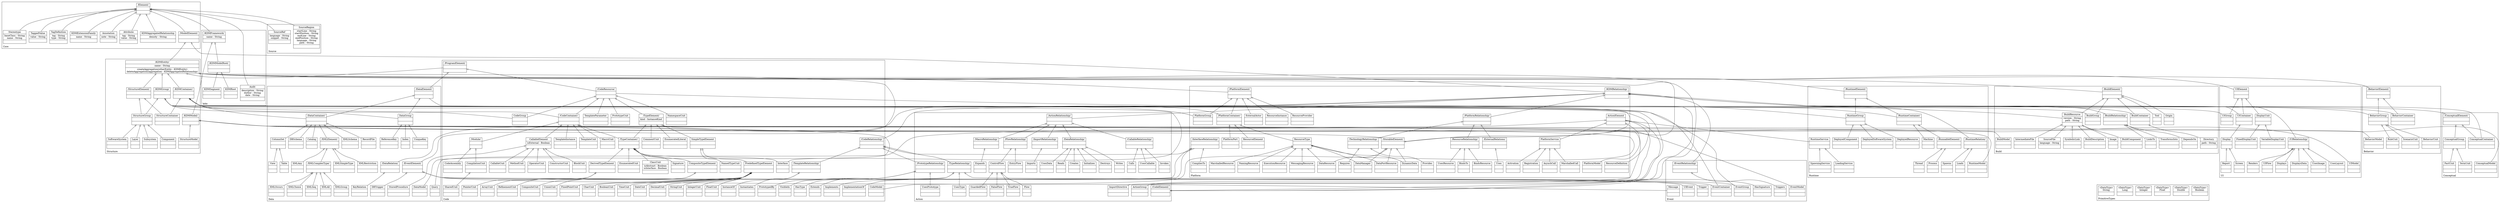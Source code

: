 digraph "KM3 Model in DOT" {
graph[rankdir=BT,labeljust=l,labelloc=t,nodeSep=0.75,compound=true];
 subgraph "cluster_Structure"{
labelloc=t
color=black
label=Structure
 node[shape=record];
Subsystem[label="{Subsystem| | }"]
 Subsystem->StructureGroup[arrowhead=onormal,group=StructureGroup,minlen=2,constraint=true,]
;
 node[shape=record];
Layer[label="{Layer| | }"]
 Layer->StructureGroup[arrowhead=onormal,group=StructureGroup,minlen=2,constraint=true,]
;
 node[shape=record];
StructureModel[label="{StructureModel| | }"]
 StructureModel->KDMModel[arrowhead=onormal,group=KDMModel,minlen=2,constraint=true,]
;
 node[shape=record];
StructureGroup[label="{StructureGroup| | }"]
 StructureGroup->StructureElement[arrowhead=onormal,group=StructureElement,minlen=2,constraint=true,]
 StructureGroup->KDMGroup[arrowhead=onormal,group=KDMGroup,minlen=2,constraint=true,]
;
 node[shape=record];
StructureElement[label="{/StructureElement/| | }"]
 StructureElement->KDMEntity[arrowhead=onormal,group=KDMEntity,minlen=2,constraint=true,]
;
 node[shape=record];
Component[label="{Component| | }"]
 Component->StructureGroup[arrowhead=onormal,group=StructureGroup,minlen=2,constraint=true,]
;
 node[shape=record];
SoftwareSystem[label="{SoftwareSystem| | }"]
 SoftwareSystem->StructureGroup[arrowhead=onormal,group=StructureGroup,minlen=2,constraint=true,]
;
 node[shape=record];
StructureContainer[label="{StructureContainer| | }"]
 StructureContainer->StructureElement[arrowhead=onormal,group=StructureElement,minlen=2,constraint=true,]
 StructureContainer->KDMContainer[arrowhead=onormal,group=KDMContainer,minlen=2,constraint=true,]
;

} subgraph "cluster_Platform"{
labelloc=t
color=black
label=Platform
 node[shape=record];
PlatformElement[label="{/PlatformElement/| | }"]
 PlatformElement->KDMEntity[arrowhead=onormal,group=KDMEntity,minlen=2,constraint=true,]
;
 node[shape=record];
PlatformGroup[label="{PlatformGroup| | }"]
 PlatformGroup->PlatformElement[arrowhead=onormal,group=PlatformElement,minlen=2,constraint=true,]
 PlatformGroup->KDMGroup[arrowhead=onormal,group=KDMGroup,minlen=2,constraint=true,]
;
 node[shape=record];
PlatformModel[label="{PlatformModel| | }"]
 PlatformModel->KDMModel[arrowhead=onormal,group=KDMModel,minlen=2,constraint=true,]
;
 node[shape=record];
Requires[label="{Requires| | }"]
 Requires->TechnologyRelationship[arrowhead=onormal,group=TechnologyRelationship,minlen=2,constraint=true,]
;
 node[shape=record];
ResourceProvider[label="{ResourceProvider| | }"]
 ResourceProvider->PlatformElement[arrowhead=onormal,group=PlatformElement,minlen=2,constraint=true,]
;
 node[shape=record];
TechnologyRelationship[label="{/TechnologyRelationship/| | }"]
 TechnologyRelationship->PlatformRelationship[arrowhead=onormal,group=PlatformRelationship,minlen=2,constraint=true,]
;
 node[shape=record];
CompliesTo[label="{CompliesTo| | }"]
 CompliesTo->InterfaceRelationship[arrowhead=onormal,group=InterfaceRelationship,minlen=2,constraint=true,]
;
 node[shape=record];
PlatformPart[label="{PlatformPart| | }"]
 PlatformPart->PlatformContainer[arrowhead=onormal,group=PlatformContainer,minlen=2,constraint=true,]
;
 node[shape=record];
ResourceElement[label="{ResourceElement| | }"]
 ResourceElement->PlatformContainer[arrowhead=onormal,group=PlatformContainer,minlen=2,constraint=true,]
;
 node[shape=record];
ResourceType[label="{ResourceType| | }"]
 ResourceType->PlatformContainer[arrowhead=onormal,group=PlatformContainer,minlen=2,constraint=true,]
;
 node[shape=record];
ResourceInstance[label="{ResourceInstance| | }"]
 ResourceInstance->PlatformElement[arrowhead=onormal,group=PlatformElement,minlen=2,constraint=true,]
;
 node[shape=record];
BindsTo[label="{BindsTo| | }"]
 BindsTo->ResourceRelationship[arrowhead=onormal,group=ResourceRelationship,minlen=2,constraint=true,]
;
 node[shape=record];
PlatformContainer[label="{/PlatformContainer/| | }"]
 PlatformContainer->PlatformElement[arrowhead=onormal,group=PlatformElement,minlen=2,constraint=true,]
 PlatformContainer->KDMContainer[arrowhead=onormal,group=KDMContainer,minlen=2,constraint=true,]
;
 node[shape=record];
Provides[label="{Provides| | }"]
 Provides->TechnologyRelationship[arrowhead=onormal,group=TechnologyRelationship,minlen=2,constraint=true,]
;
 node[shape=record];
NamingResource[label="{NamingResource| | }"]
 NamingResource->ResourceType[arrowhead=onormal,group=ResourceType,minlen=2,constraint=true,]
;
 node[shape=record];
MarshalledResource[label="{MarshalledResource| | }"]
 MarshalledResource->ResourceType[arrowhead=onormal,group=ResourceType,minlen=2,constraint=true,]
;
 node[shape=record];
MessagingResource[label="{MessagingResource| | }"]
 MessagingResource->ResourceType[arrowhead=onormal,group=ResourceType,minlen=2,constraint=true,]
;
 node[shape=record];
DataResource[label="{DataResource| | }"]
 DataResource->ResourceType[arrowhead=onormal,group=ResourceType,minlen=2,constraint=true,]
 DataResource->StorableElement[arrowhead=onormal,group=StorableElement,minlen=2,constraint=true,]
;
 node[shape=record];
ExecutionResource[label="{ExecutionResource| | }"]
 ExecutionResource->ResourceType[arrowhead=onormal,group=ResourceType,minlen=2,constraint=true,]
;
 node[shape=record];
ExternalActor[label="{ExternalActor| | }"]
 ExternalActor->PlatformElement[arrowhead=onormal,group=PlatformElement,minlen=2,constraint=true,]
;
 node[shape=record];
ExternalRelations[label="{/ExternalRelations/| | }"]
 ExternalRelations->PlatformRelationship[arrowhead=onormal,group=PlatformRelationship,minlen=2,constraint=true,]
;
 node[shape=record];
Uses[label="{Uses| | }"]
 Uses->ExternalRelations[arrowhead=onormal,group=ExternalRelations,minlen=2,constraint=true,]
;
 node[shape=record];
DataPortResource[label="{DataPortResource| | }"]
 DataPortResource->ResourceType[arrowhead=onormal,group=ResourceType,minlen=2,constraint=true,]
 DataPortResource->StorableElement[arrowhead=onormal,group=StorableElement,minlen=2,constraint=true,]
;
 node[shape=record];
DynamicData[label="{DynamicData| | }"]
 DynamicData->ResourceType[arrowhead=onormal,group=ResourceType,minlen=2,constraint=true,]
 DynamicData->StorableElement[arrowhead=onormal,group=StorableElement,minlen=2,constraint=true,]
;
 node[shape=record];
DataManager[label="{DataManager| | }"]
 DataManager->ResourceType[arrowhead=onormal,group=ResourceType,minlen=2,constraint=true,]
 DataManager->StorableElement[arrowhead=onormal,group=StorableElement,minlen=2,constraint=true,]
;
 node[shape=record];
PlatformRelationship[label="{/PlatformRelationship/| | }"]
 PlatformRelationship->KDMRelationship[arrowhead=onormal,group=KDMRelationship,minlen=2,constraint=true,]
;
 node[shape=record];
PlatformService[label="{PlatformService| | }"]
 PlatformService->ActionElement[arrowhead=onormal,group=ActionElement,minlen=2,constraint=true,]
;
 node[shape=record];
MarshalledCall[label="{MarshalledCall| | }"]
 MarshalledCall->PlatformService[arrowhead=onormal,group=PlatformService,minlen=2,constraint=true,]
;
 node[shape=record];
Registration[label="{Registration| | }"]
 Registration->PlatformService[arrowhead=onormal,group=PlatformService,minlen=2,constraint=true,]
;
 node[shape=record];
Activation[label="{Activation| | }"]
 Activation->PlatformService[arrowhead=onormal,group=PlatformService,minlen=2,constraint=true,]
;
 node[shape=record];
AsynchCall[label="{AsynchCall| | }"]
 AsynchCall->PlatformService[arrowhead=onormal,group=PlatformService,minlen=2,constraint=true,]
;
 node[shape=record];
UsesResource[label="{UsesResource| | }"]
 UsesResource->ResourceRelationship[arrowhead=onormal,group=ResourceRelationship,minlen=2,constraint=true,]
;
 node[shape=record];
ResourceRelationship[label="{/ResourceRelationship/| | }"]
 ResourceRelationship->PlatformRelationship[arrowhead=onormal,group=PlatformRelationship,minlen=2,constraint=true,]
;
 node[shape=record];
BindsResource[label="{BindsResource| | }"]
 BindsResource->ResourceRelationship[arrowhead=onormal,group=ResourceRelationship,minlen=2,constraint=true,]
;
 node[shape=record];
ResourceDefinition[label="{ResourceDefinition| | }"]
 ResourceDefinition->KDMGroup[arrowhead=onormal,group=KDMGroup,minlen=2,constraint=true,]
;

} subgraph "cluster_Build"{
labelloc=t
color=black
label=Build
 node[shape=record];
Image[label="{Image| | }"]
 Image->BuildResource[arrowhead=onormal,group=BuildResource,minlen=2,constraint=true,]
;
 node[shape=record];
BuildDescription[label="{BuildDescription| | }"]
 BuildDescription->BuildResource[arrowhead=onormal,group=BuildResource,minlen=2,constraint=true,]
;
 node[shape=record];
DependsOn[label="{DependsOn| | }"]
 DependsOn->BuildRelationship[arrowhead=onormal,group=BuildRelationship,minlen=2,constraint=true,]
;
 node[shape=record];
SymbolicLink[label="{SymbolicLink| | }"]
 SymbolicLink->BuildResource[arrowhead=onormal,group=BuildResource,minlen=2,constraint=true,]
;
 node[shape=record];
LinksTo[label="{LinksTo| | }"]
 LinksTo->BuildRelationship[arrowhead=onormal,group=BuildRelationship,minlen=2,constraint=true,]
;
 node[shape=record];
BuildGroup[label="{BuildGroup| | }"]
 BuildGroup->BuildElement[arrowhead=onormal,group=BuildElement,minlen=2,constraint=true,]
 BuildGroup->KDMGroup[arrowhead=onormal,group=KDMGroup,minlen=2,constraint=true,]
;
 node[shape=record];
BuildElement[label="{/BuildElement/| | }"]
 BuildElement->KDMEntity[arrowhead=onormal,group=KDMEntity,minlen=2,constraint=true,]
;
 node[shape=record];
TransformsInto[label="{TransformsInto| | }"]
 TransformsInto->BuildRelationship[arrowhead=onormal,group=BuildRelationship,minlen=2,constraint=true,]
;
 node[shape=record];
SourceFile[label="{SourceFile|language : String| }"]
 SourceFile->BuildResource[arrowhead=onormal,group=BuildResource,minlen=2,constraint=true,]
;
 node[shape=record];
BuildResource[label="{BuildResource|version : String\npath : String| }"]
 BuildResource->BuildElement[arrowhead=onormal,group=BuildElement,minlen=2,constraint=true,]
 BuildResource->KDMGroup[arrowhead=onormal,group=KDMGroup,minlen=2,constraint=true,]
;
 node[shape=record];
BuildRelationship[label="{/BuildRelationship/| | }"]
 BuildRelationship->KDMRelationship[arrowhead=onormal,group=KDMRelationship,minlen=2,constraint=true,]
;
 node[shape=record];
BuildContainer[label="{BuildContainer| | }"]
 BuildContainer->BuildElement[arrowhead=onormal,group=BuildElement,minlen=2,constraint=true,]
 BuildContainer->KDMContainer[arrowhead=onormal,group=KDMContainer,minlen=2,constraint=true,]
;
 node[shape=record];
BuildModel[label="{BuildModel| | }"]
 BuildModel->KDMModel[arrowhead=onormal,group=KDMModel,minlen=2,constraint=true,]
;
 node[shape=record];
Directory[label="{Directory|path : String| }"]
 Directory->BuildContainer[arrowhead=onormal,group=BuildContainer,minlen=2,constraint=true,]
;
 node[shape=record];
BuildComponent[label="{BuildComponent| | }"]
 BuildComponent->BuildResource[arrowhead=onormal,group=BuildResource,minlen=2,constraint=true,]
;
 node[shape=record];
IntermediateFile[label="{IntermediateFile| | }"]
 IntermediateFile->BuildResource[arrowhead=onormal,group=BuildResource,minlen=2,constraint=true,]
;
 node[shape=record];
Origin[label="{Origin| | }"]
 Origin->BuildElement[arrowhead=onormal,group=BuildElement,minlen=2,constraint=true,]
;
 node[shape=record];
Tool[label="{Tool| | }"]
 Tool->BuildElement[arrowhead=onormal,group=BuildElement,minlen=2,constraint=true,]
;

} subgraph "cluster_Core"{
labelloc=t
color=black
label=Core
 node[shape=record];
KDMEntity[label="{/KDMEntity/|name : String|createAggregation(otherEntity : KDMEntity)\ndeleteAggregation(aggregation : KDMAggregatedRelationship)\n}"]
 KDMEntity->ModelElement[arrowhead=onormal,group=ModelElement,minlen=2,constraint=true,]
;
 node[shape=record];
KDMContainer[label="{/KDMContainer/| | }"]
 KDMContainer->KDMEntity[arrowhead=onormal,group=KDMEntity,minlen=2,constraint=true,]
;
 node[shape=record];
Element[label="{/Element/| | }"]
;
 node[shape=record];
ModelElement[label="{/ModelElement/| | }"]
 ModelElement->Element[arrowhead=onormal,group=Element,minlen=2,constraint=true,]
;
 node[shape=record];
KDMRelationship[label="{/KDMRelationship/| | }"]
 KDMRelationship->ModelElement[arrowhead=onormal,group=ModelElement,minlen=2,constraint=true,]
;
 node[shape=record];
KDMAggregatedRelationship[label="{KDMAggregatedRelationship|density : String| }"]
 KDMAggregatedRelationship->Element[arrowhead=onormal,group=Element,minlen=2,constraint=true,]
;
 node[shape=record];
Attribute[label="{Attribute|tag : String\nvalue : String| }"]
 Attribute->Element[arrowhead=onormal,group=Element,minlen=2,constraint=true,]
;
 node[shape=record];
Annotation[label="{Annotation|note : String| }"]
 Annotation->Element[arrowhead=onormal,group=Element,minlen=2,constraint=true,]
;
 node[shape=record];
KDMGroup[label="{/KDMGroup/| | }"]
 KDMGroup->KDMEntity[arrowhead=onormal,group=KDMEntity,minlen=2,constraint=true,]
;
 node[shape=record];
KDMExtensionFamily[label="{KDMExtensionFamily|name : String| }"]
 KDMExtensionFamily->Element[arrowhead=onormal,group=Element,minlen=2,constraint=true,]
;
 node[shape=record];
TagDefinition[label="{TagDefinition|tag : String\ntype : String| }"]
 TagDefinition->Element[arrowhead=onormal,group=Element,minlen=2,constraint=true,]
;
 node[shape=record];
TaggedValue[label="{TaggedValue|value : String| }"]
 TaggedValue->Element[arrowhead=onormal,group=Element,minlen=2,constraint=true,]
;
 node[shape=record];
Stereotype[label="{Stereotype|baseClass : String\nname : String| }"]
 Stereotype->Element[arrowhead=onormal,group=Element,minlen=2,constraint=true,]
;

} subgraph "cluster_UI"{
labelloc=t
color=black
label=UI
 node[shape=record];
Screen[label="{Screen| | }"]
 Screen->Display[arrowhead=onormal,group=Display,minlen=2,constraint=true,]
;
 node[shape=record];
Report[label="{Report| | }"]
 Report->Display[arrowhead=onormal,group=Display,minlen=2,constraint=true,]
;
 node[shape=record];
UIModel[label="{UIModel| | }"]
 UIModel->KDMModel[arrowhead=onormal,group=KDMModel,minlen=2,constraint=true,]
;
 node[shape=record];
UIElement[label="{UIElement| | }"]
 UIElement->KDMEntity[arrowhead=onormal,group=KDMEntity,minlen=2,constraint=true,]
;
 node[shape=record];
UIContainer[label="{UIContainer| | }"]
 UIContainer->UIElement[arrowhead=onormal,group=UIElement,minlen=2,constraint=true,]
 UIContainer->KDMContainer[arrowhead=onormal,group=KDMContainer,minlen=2,constraint=true,]
;
 node[shape=record];
UsesLayout[label="{UsesLayout| | }"]
 UsesLayout->UIRelationship[arrowhead=onormal,group=UIRelationship,minlen=2,constraint=true,]
;
 node[shape=record];
DisplayUnit[label="{DisplayUnit| | }"]
 DisplayUnit->UIElement[arrowhead=onormal,group=UIElement,minlen=2,constraint=true,]
;
 node[shape=record];
VariableDisplayUnit[label="{VariableDisplayUnit| | }"]
 VariableDisplayUnit->DisplayUnit[arrowhead=onormal,group=DisplayUnit,minlen=2,constraint=true,]
;
 node[shape=record];
FixedDisplayUnit[label="{FixedDisplayUnit| | }"]
 FixedDisplayUnit->DisplayUnit[arrowhead=onormal,group=DisplayUnit,minlen=2,constraint=true,]
;
 node[shape=record];
UsesImage[label="{UsesImage| | }"]
 UsesImage->UIRelationship[arrowhead=onormal,group=UIRelationship,minlen=2,constraint=true,]
;
 node[shape=record];
DisplaysData[label="{DisplaysData| | }"]
 DisplaysData->UIRelationship[arrowhead=onormal,group=UIRelationship,minlen=2,constraint=true,]
;
 node[shape=record];
Displays[label="{Displays| | }"]
 Displays->UIRelationship[arrowhead=onormal,group=UIRelationship,minlen=2,constraint=true,]
;
 node[shape=record];
Display[label="{Display| | }"]
 Display->UIContainer[arrowhead=onormal,group=UIContainer,minlen=2,constraint=true,]
;
 node[shape=record];
UIFlow[label="{UIFlow| | }"]
 UIFlow->UIRelationship[arrowhead=onormal,group=UIRelationship,minlen=2,constraint=true,]
;
 node[shape=record];
Renders[label="{Renders| | }"]
 Renders->UIRelationship[arrowhead=onormal,group=UIRelationship,minlen=2,constraint=true,]
;
 node[shape=record];
UIRelationship[label="{/UIRelationship/| | }"]
 UIRelationship->KDMRelationship[arrowhead=onormal,group=KDMRelationship,minlen=2,constraint=true,]
;
 node[shape=record];
UIGroup[label="{UIGroup| | }"]
 UIGroup->UIElement[arrowhead=onormal,group=UIElement,minlen=2,constraint=true,]
 UIGroup->KDMGroup[arrowhead=onormal,group=KDMGroup,minlen=2,constraint=true,]
;

} subgraph "cluster_PrimitiveTypes"{
labelloc=t
color=black
label=PrimitiveTypes
 node[shape=record];
Boolean[label="{&#171;DataType&#187;\nBoolean|}"]
;
 node[shape=record];
Double[label="{&#171;DataType&#187;\nDouble|}"]
;
 node[shape=record];
Float[label="{&#171;DataType&#187;\nFloat|}"]
;
 node[shape=record];
Integer[label="{&#171;DataType&#187;\nInteger|}"]
;
 node[shape=record];
Long[label="{&#171;DataType&#187;\nLong|}"]
;
 node[shape=record];
String[label="{&#171;DataType&#187;\nString|}"]
;

} subgraph "cluster_Action"{
labelloc=t
color=black
label=Action
 node[shape=record];
ActionElement[label="{ActionElement| | }"]
 ActionElement->CodeElement[arrowhead=onormal,group=CodeElement,minlen=2,constraint=true,]
;
 node[shape=record];
ControlFlow[label="{ControlFlow| | }"]
 ControlFlow->FlowRelationship[arrowhead=onormal,group=FlowRelationship,minlen=2,constraint=true,]
;
 node[shape=record];
UsesCallable[label="{UsesCallable| | }"]
 UsesCallable->CallableRelationship[arrowhead=onormal,group=CallableRelationship,minlen=2,constraint=true,]
;
 node[shape=record];
Calls[label="{Calls| | }"]
 Calls->CallableRelationship[arrowhead=onormal,group=CallableRelationship,minlen=2,constraint=true,]
;
 node[shape=record];
Creates[label="{Creates| | }"]
 Creates->DataRelationship[arrowhead=onormal,group=DataRelationship,minlen=2,constraint=true,]
;
 node[shape=record];
Reads[label="{Reads| | }"]
 Reads->DataRelationship[arrowhead=onormal,group=DataRelationship,minlen=2,constraint=true,]
;
 node[shape=record];
UsesData[label="{UsesData| | }"]
 UsesData->DataRelationship[arrowhead=onormal,group=DataRelationship,minlen=2,constraint=true,]
;
 node[shape=record];
Writes[label="{Writes| | }"]
 Writes->DataRelationship[arrowhead=onormal,group=DataRelationship,minlen=2,constraint=true,]
;
 node[shape=record];
Destroys[label="{Destroys| | }"]
 Destroys->DataRelationship[arrowhead=onormal,group=DataRelationship,minlen=2,constraint=true,]
;
 node[shape=record];
DataRelationship[label="{/DataRelationship/| | }"]
 DataRelationship->ActionRelationship[arrowhead=onormal,group=ActionRelationship,minlen=2,constraint=true,]
;
 node[shape=record];
CallableRelationship[label="{/CallableRelationship/| | }"]
 CallableRelationship->ActionRelationship[arrowhead=onormal,group=ActionRelationship,minlen=2,constraint=true,]
;
 node[shape=record];
UsesPrototype[label="{UsesPrototype| | }"]
 UsesPrototype->PrototypeRelationship[arrowhead=onormal,group=PrototypeRelationship,minlen=2,constraint=true,]
;
 node[shape=record];
ImportDirective[label="{ImportDirective| | }"]
 ImportDirective->ActionElement[arrowhead=onormal,group=ActionElement,minlen=2,constraint=true,]
;
 node[shape=record];
Imports[label="{Imports| | }"]
 Imports->ImportRelationship[arrowhead=onormal,group=ImportRelationship,minlen=2,constraint=true,]
;
 node[shape=record];
UsesType[label="{UsesType| | }"]
 UsesType->TypeRelationship[arrowhead=onormal,group=TypeRelationship,minlen=2,constraint=true,]
;
 node[shape=record];
Expands[label="{Expands| | }"]
 Expands->MacroRelationship[arrowhead=onormal,group=MacroRelationship,minlen=2,constraint=true,]
;
 node[shape=record];
ImportRelationship[label="{/ImportRelationship/| | }"]
 ImportRelationship->ActionRelationship[arrowhead=onormal,group=ActionRelationship,minlen=2,constraint=true,]
;
 node[shape=record];
MacroRelationship[label="{/MacroRelationship/| | }"]
 MacroRelationship->ActionRelationship[arrowhead=onormal,group=ActionRelationship,minlen=2,constraint=true,]
;
 node[shape=record];
FlowRelationship[label="{/FlowRelationship/| | }"]
 FlowRelationship->ActionRelationship[arrowhead=onormal,group=ActionRelationship,minlen=2,constraint=true,]
;
 node[shape=record];
ActionRelationship[label="{/ActionRelationship/| | }"]
 ActionRelationship->KDMRelationship[arrowhead=onormal,group=KDMRelationship,minlen=2,constraint=true,]
;
 node[shape=record];
EntryFlow[label="{EntryFlow| | }"]
 EntryFlow->FlowRelationship[arrowhead=onormal,group=FlowRelationship,minlen=2,constraint=true,]
;
 node[shape=record];
Flow[label="{Flow| | }"]
 Flow->ControlFlow[arrowhead=onormal,group=ControlFlow,minlen=2,constraint=true,]
;
 node[shape=record];
TrueFlow[label="{TrueFlow| | }"]
 TrueFlow->ControlFlow[arrowhead=onormal,group=ControlFlow,minlen=2,constraint=true,]
;
 node[shape=record];
FalseFlow[label="{FalseFlow| | }"]
 FalseFlow->ControlFlow[arrowhead=onormal,group=ControlFlow,minlen=2,constraint=true,]
;
 node[shape=record];
GuardedFlow[label="{GuardedFlow| | }"]
 GuardedFlow->ControlFlow[arrowhead=onormal,group=ControlFlow,minlen=2,constraint=true,]
;
 node[shape=record];
Initializes[label="{Initializes| | }"]
 Initializes->DataRelationship[arrowhead=onormal,group=DataRelationship,minlen=2,constraint=true,]
;
 node[shape=record];
Invokes[label="{Invokes| | }"]
 Invokes->CallableRelationship[arrowhead=onormal,group=CallableRelationship,minlen=2,constraint=true,]
;
 node[shape=record];
ActionGroup[label="{ActionGroup| | }"]
 ActionGroup->ActionElement[arrowhead=onormal,group=ActionElement,minlen=2,constraint=true,]
 ActionGroup->KDMGroup[arrowhead=onormal,group=KDMGroup,minlen=2,constraint=true,]
;

} subgraph "cluster_kdm"{
labelloc=t
color=black
label=kdm
 node[shape=record];
KDMModelRoot[label="{/KDMModelRoot/| | }"]
 KDMModelRoot->KDMFramework[arrowhead=onormal,group=KDMFramework,minlen=2,constraint=true,]
;
 node[shape=record];
KDMRoot[label="{KDMRoot| | }"]
 KDMRoot->KDMModelRoot[arrowhead=onormal,group=KDMModelRoot,minlen=2,constraint=true,]
;
 node[shape=record];
KDMFramework[label="{/KDMFramework/|name : String| }"]
 KDMFramework->Element[arrowhead=onormal,group=Element,minlen=2,constraint=true,]
;
 node[shape=record];
KDMModel[label="{/KDMModel/| | }"]
 KDMModel->KDMFramework[arrowhead=onormal,group=KDMFramework,minlen=2,constraint=true,]
;
 node[shape=record];
Audit[label="{Audit|description : String\nduthor : String\ndate : String| }"]
 Audit->Element[arrowhead=onormal,group=Element,minlen=2,constraint=true,]
;
 node[shape=record];
KDMSegment[label="{KDMSegment| | }"]
 KDMSegment->KDMModelRoot[arrowhead=onormal,group=KDMModelRoot,minlen=2,constraint=true,]
;

} subgraph "cluster_Runtime"{
labelloc=t
color=black
label=Runtime
 node[shape=record];
RuntimeElement[label="{/RuntimeElement/| | }"]
 RuntimeElement->KDMEntity[arrowhead=onormal,group=KDMEntity,minlen=2,constraint=true,]
;
 node[shape=record];
RuntimeModel[label="{RuntimeModel| | }"]
 RuntimeModel->KDMModel[arrowhead=onormal,group=KDMModel,minlen=2,constraint=true,]
;
 node[shape=record];
RuntimeContainer[label="{/RuntimeContainer/| | }"]
 RuntimeContainer->RuntimeElement[arrowhead=onormal,group=RuntimeElement,minlen=2,constraint=true,]
 RuntimeContainer->KDMContainer[arrowhead=onormal,group=KDMContainer,minlen=2,constraint=true,]
;
 node[shape=record];
Process[label="{Process| | }"]
 Process->RunnableElement[arrowhead=onormal,group=RunnableElement,minlen=2,constraint=true,]
;
 node[shape=record];
Thread[label="{Thread| | }"]
 Thread->RunnableElement[arrowhead=onormal,group=RunnableElement,minlen=2,constraint=true,]
;
 node[shape=record];
RuntimeRelation[label="{/RuntimeRelation/| | }"]
 RuntimeRelation->KDMRelationship[arrowhead=onormal,group=KDMRelationship,minlen=2,constraint=true,]
;
 node[shape=record];
Machine[label="{Machine| | }"]
 Machine->RuntimeContainer[arrowhead=onormal,group=RuntimeContainer,minlen=2,constraint=true,]
;
 node[shape=record];
DeployedSoftwareSystem[label="{DeployedSoftwareSystem| | }"]
 DeployedSoftwareSystem->RuntimeGroup[arrowhead=onormal,group=RuntimeGroup,minlen=2,constraint=true,]
;
 node[shape=record];
DeployedComponent[label="{DeployedComponent| | }"]
 DeployedComponent->RuntimeGroup[arrowhead=onormal,group=RuntimeGroup,minlen=2,constraint=true,]
;
 node[shape=record];
LoadingService[label="{LoadingService| | }"]
 LoadingService->RuntimeService[arrowhead=onormal,group=RuntimeService,minlen=2,constraint=true,]
;
 node[shape=record];
SpawningService[label="{SpawningService| | }"]
 SpawningService->RuntimeService[arrowhead=onormal,group=RuntimeService,minlen=2,constraint=true,]
;
 node[shape=record];
Loads[label="{Loads| | }"]
 Loads->RuntimeRelation[arrowhead=onormal,group=RuntimeRelation,minlen=2,constraint=true,]
;
 node[shape=record];
RuntimeGroup[label="{RuntimeGroup| | }"]
 RuntimeGroup->RuntimeElement[arrowhead=onormal,group=RuntimeElement,minlen=2,constraint=true,]
 RuntimeGroup->KDMGroup[arrowhead=onormal,group=KDMGroup,minlen=2,constraint=true,]
;
 node[shape=record];
RuntimeService[label="{RuntimeService| | }"]
 RuntimeService->ActionElement[arrowhead=onormal,group=ActionElement,minlen=2,constraint=true,]
;
 node[shape=record];
Spawns[label="{Spawns| | }"]
 Spawns->RuntimeRelation[arrowhead=onormal,group=RuntimeRelation,minlen=2,constraint=true,]
;
 node[shape=record];
RunnableElement[label="{/RunnableElement/| | }"]
 RunnableElement->RuntimeContainer[arrowhead=onormal,group=RuntimeContainer,minlen=2,constraint=true,]
;
 node[shape=record];
DeployedResource[label="{DeployedResource| | }"]
 DeployedResource->RuntimeGroup[arrowhead=onormal,group=RuntimeGroup,minlen=2,constraint=true,]
;

} subgraph "cluster_Source"{
labelloc=t
color=black
label=Source
 node[shape=record];
SourceRef[label="{SourceRef|language : String\nsnippet : String| }"]
 SourceRef->Element[arrowhead=onormal,group=Element,minlen=2,constraint=true,]
;
 node[shape=record];
SourceRegion[label="{SourceRegion|startLine : String\nstartPosition : String\nendLine : String\nendPosition : String\nlanguage : String\npath : String| }"]
 SourceRegion->Element[arrowhead=onormal,group=Element,minlen=2,constraint=true,]
;

} subgraph "cluster_Code"{
labelloc=t
color=black
label=Code
 node[shape=record];
CodeElement[label="{/CodeElement/| | }"]
 CodeElement->KDMEntity[arrowhead=onormal,group=KDMEntity,minlen=2,constraint=true,]
;
 node[shape=record];
PrototypeRelationship[label="{/PrototypeRelationship/| | }"]
 PrototypeRelationship->CodeRelationship[arrowhead=onormal,group=CodeRelationship,minlen=2,constraint=true,]
;
 node[shape=record];
CallableElement[label="{CallableElement|isExternal : Boolean| }"]
 CallableElement->CodeContainer[arrowhead=onormal,group=CodeContainer,minlen=2,constraint=true,]
;
 node[shape=record];
PrototypeUnit[label="{PrototypeUnit| | }"]
 PrototypeUnit->CodeResource[arrowhead=onormal,group=CodeResource,minlen=2,constraint=true,]
;
 node[shape=record];
PrototypedBy[label="{PrototypedBy| | }"]
 PrototypedBy->PrototypeRelationship[arrowhead=onormal,group=PrototypeRelationship,minlen=2,constraint=true,]
;
 node[shape=record];
MethodUnit[label="{MethodUnit| | }"]
 MethodUnit->CallableElement[arrowhead=onormal,group=CallableElement,minlen=2,constraint=true,]
;
 node[shape=record];
CodeAssembly[label="{CodeAssembly| | }"]
 CodeAssembly->Module[arrowhead=onormal,group=Module,minlen=2,constraint=true,]
;
 node[shape=record];
MacroUnit[label="{MacroUnit| | }"]
 MacroUnit->CodeContainer[arrowhead=onormal,group=CodeContainer,minlen=2,constraint=true,]
;
 node[shape=record];
CodeGroup[label="{CodeGroup| | }"]
 CodeGroup->CodeResource[arrowhead=onormal,group=CodeResource,minlen=2,constraint=true,]
 CodeGroup->KDMGroup[arrowhead=onormal,group=KDMGroup,minlen=2,constraint=true,]
;
 node[shape=record];
CallableUnit[label="{CallableUnit| | }"]
 CallableUnit->CallableElement[arrowhead=onormal,group=CallableElement,minlen=2,constraint=true,]
;
 node[shape=record];
TemplateUnit[label="{TemplateUnit| | }"]
 TemplateUnit->CodeContainer[arrowhead=onormal,group=CodeContainer,minlen=2,constraint=true,]
;
 node[shape=record];
TemplateParameter[label="{TemplateParameter| | }"]
 TemplateParameter->CodeResource[arrowhead=onormal,group=CodeResource,minlen=2,constraint=true,]
;
 node[shape=record];
TemplateInstance[label="{TemplateInstance| | }"]
 TemplateInstance->CodeContainer[arrowhead=onormal,group=CodeContainer,minlen=2,constraint=true,]
;
 node[shape=record];
Instantiates[label="{Instantiates| | }"]
 Instantiates->TemplateRelationship[arrowhead=onormal,group=TemplateRelationship,minlen=2,constraint=true,]
;
 node[shape=record];
BlockUnit[label="{BlockUnit| | }"]
 BlockUnit->CallableElement[arrowhead=onormal,group=CallableElement,minlen=2,constraint=true,]
;
 node[shape=record];
ConstructorUnit[label="{ConstructorUnit| | }"]
 ConstructorUnit->CallableElement[arrowhead=onormal,group=CallableElement,minlen=2,constraint=true,]
;
 node[shape=record];
InstanceOf[label="{InstanceOf| | }"]
 InstanceOf->TemplateRelationship[arrowhead=onormal,group=TemplateRelationship,minlen=2,constraint=true,]
;
 node[shape=record];
CodeContainer[label="{/CodeContainer/| | }"]
 CodeContainer->CodeResource[arrowhead=onormal,group=CodeResource,minlen=2,constraint=true,]
 CodeContainer->KDMContainer[arrowhead=onormal,group=KDMContainer,minlen=2,constraint=true,]
;
 node[shape=record];
CompilationUnit[label="{CompilationUnit| | }"]
 CompilationUnit->Module[arrowhead=onormal,group=Module,minlen=2,constraint=true,]
;
 node[shape=record];
CodeModel[label="{CodeModel| | }"]
 CodeModel->KDMModel[arrowhead=onormal,group=KDMModel,minlen=2,constraint=true,]
;
 node[shape=record];
OperatorUnit[label="{OperatorUnit| | }"]
 OperatorUnit->CallableElement[arrowhead=onormal,group=CallableElement,minlen=2,constraint=true,]
;
 node[shape=record];
TemplateRelationship[label="{/TemplateRelationship/| | }"]
 TemplateRelationship->CodeRelationship[arrowhead=onormal,group=CodeRelationship,minlen=2,constraint=true,]
;
 node[shape=record];
ArrayUnit[label="{ArrayUnit| | }"]
 ArrayUnit->DerivedTypeElement[arrowhead=onormal,group=DerivedTypeElement,minlen=2,constraint=true,]
;
 node[shape=record];
BooleanUnit[label="{BooleanUnit| | }"]
 BooleanUnit->PredefinedTypeElement[arrowhead=onormal,group=PredefinedTypeElement,minlen=2,constraint=true,]
;
 node[shape=record];
CharUnit[label="{CharUnit| | }"]
 CharUnit->PredefinedTypeElement[arrowhead=onormal,group=PredefinedTypeElement,minlen=2,constraint=true,]
;
 node[shape=record];
ClassUnit[label="{ClassUnit|isAbstract : Boolean\nisInterface : Boolean| }"]
 ClassUnit->TypeContainer[arrowhead=onormal,group=TypeContainer,minlen=2,constraint=true,]
;
 node[shape=record];
CompositeUnit[label="{CompositeUnit| | }"]
 CompositeUnit->CompositeTypeElement[arrowhead=onormal,group=CompositeTypeElement,minlen=2,constraint=true,]
;
 node[shape=record];
EnumeratedLiteral[label="{EnumeratedLiteral| | }"]
 EnumeratedLiteral->TypeElement[arrowhead=onormal,group=TypeElement,minlen=2,constraint=true,]
;
 node[shape=record];
EnumeratedUnit[label="{EnumeratedUnit| | }"]
 EnumeratedUnit->TypeContainer[arrowhead=onormal,group=TypeContainer,minlen=2,constraint=true,]
;
 node[shape=record];
Extends[label="{Extends| | }"]
 Extends->TypeRelationship[arrowhead=onormal,group=TypeRelationship,minlen=2,constraint=true,]
;
 node[shape=record];
FixedPointUnit[label="{FixedPointUnit| | }"]
 FixedPointUnit->PredefinedTypeElement[arrowhead=onormal,group=PredefinedTypeElement,minlen=2,constraint=true,]
;
 node[shape=record];
FloatUnit[label="{FloatUnit| | }"]
 FloatUnit->PredefinedTypeElement[arrowhead=onormal,group=PredefinedTypeElement,minlen=2,constraint=true,]
;
 node[shape=record];
HasType[label="{HasType| | }"]
 HasType->TypeRelationship[arrowhead=onormal,group=TypeRelationship,minlen=2,constraint=true,]
;
 node[shape=record];
ImplementationOf[label="{ImplementationOf| | }"]
 ImplementationOf->InterfaceRelationship[arrowhead=onormal,group=InterfaceRelationship,minlen=2,constraint=true,]
;
 node[shape=record];
Implements[label="{Implements| | }"]
 Implements->InterfaceRelationship[arrowhead=onormal,group=InterfaceRelationship,minlen=2,constraint=true,]
;
 node[shape=record];
IntegerUnit[label="{IntegerUnit| | }"]
 IntegerUnit->PredefinedTypeElement[arrowhead=onormal,group=PredefinedTypeElement,minlen=2,constraint=true,]
;
 node[shape=record];
Interface[label="{Interface| | }"]
 Interface->KDMGroup[arrowhead=onormal,group=KDMGroup,minlen=2,constraint=true,]
 Interface->TypeContainer[arrowhead=onormal,group=TypeContainer,minlen=2,constraint=true,]
;
 node[shape=record];
InterfaceRelationship[label="{/InterfaceRelationship/| | }"]
 InterfaceRelationship->CodeRelationship[arrowhead=onormal,group=CodeRelationship,minlen=2,constraint=true,]
;
 node[shape=record];
PointerUnit[label="{PointerUnit| | }"]
 PointerUnit->DerivedTypeElement[arrowhead=onormal,group=DerivedTypeElement,minlen=2,constraint=true,]
;
 node[shape=record];
PredefinedTypeElement[label="{PredefinedTypeElement| | }"]
 PredefinedTypeElement->SimpleTypeElement[arrowhead=onormal,group=SimpleTypeElement,minlen=2,constraint=true,]
;
 node[shape=record];
NamedTypeUnit[label="{NamedTypeUnit| | }"]
 NamedTypeUnit->SimpleTypeElement[arrowhead=onormal,group=SimpleTypeElement,minlen=2,constraint=true,]
;
 node[shape=record];
RefinementUnit[label="{RefinementUnit| | }"]
 RefinementUnit->DerivedTypeElement[arrowhead=onormal,group=DerivedTypeElement,minlen=2,constraint=true,]
;
 node[shape=record];
Signature[label="{Signature| | }"]
 Signature->TypeContainer[arrowhead=onormal,group=TypeContainer,minlen=2,constraint=true,]
;
 node[shape=record];
StorableElement[label="{/StorableElement/| | }"]
 StorableElement->KDMEntity[arrowhead=onormal,group=KDMEntity,minlen=2,constraint=true,]
;
 node[shape=record];
StringUnit[label="{StringUnit| | }"]
 StringUnit->PredefinedTypeElement[arrowhead=onormal,group=PredefinedTypeElement,minlen=2,constraint=true,]
;
 node[shape=record];
TypeElement[label="{/TypeElement/|kind : InstanceKind| }"]
 TypeElement->CodeResource[arrowhead=onormal,group=CodeResource,minlen=2,constraint=true,]
 TypeElement->StorableElement[arrowhead=onormal,group=StorableElement,minlen=2,constraint=true,]
;
 node[shape=record];
TypeRelationship[label="{/TypeRelationship/| | }"]
 TypeRelationship->CodeRelationship[arrowhead=onormal,group=CodeRelationship,minlen=2,constraint=true,]
;
 node[shape=record];
UnionUnit[label="{UnionUnit| | }"]
 UnionUnit->CompositeTypeElement[arrowhead=onormal,group=CompositeTypeElement,minlen=2,constraint=true,]
;
 node[shape=record];
CodeRelationship[label="{/CodeRelationship/| | }"]
 CodeRelationship->KDMRelationship[arrowhead=onormal,group=KDMRelationship,minlen=2,constraint=true,]
;
 node[shape=record];
TypeContainer[label="{/TypeContainer/| | }"]
 TypeContainer->TypeElement[arrowhead=onormal,group=TypeElement,minlen=2,constraint=true,]
 TypeContainer->CodeContainer[arrowhead=onormal,group=CodeContainer,minlen=2,constraint=true,]
;
 node[shape=record];
CompositeTypeElement[label="{CompositeTypeElement| | }"]
 CompositeTypeElement->TypeContainer[arrowhead=onormal,group=TypeContainer,minlen=2,constraint=true,]
;
 node[shape=record];
DerivedTypeElement[label="{DerivedTypeElement| | }"]
 DerivedTypeElement->TypeContainer[arrowhead=onormal,group=TypeContainer,minlen=2,constraint=true,]
;
 node[shape=record];
NamespaceUnit[label="{NamespaceUnit| | }"]
 NamespaceUnit->CodeResource[arrowhead=onormal,group=CodeResource,minlen=2,constraint=true,]
;
 node[shape=record];
VisibleIn[label="{VisibleIn| | }"]
 VisibleIn->PrototypeRelationship[arrowhead=onormal,group=PrototypeRelationship,minlen=2,constraint=true,]
;
 node[shape=record];
CommentUnit[label="{CommentUnit| | }"]
 CommentUnit->TypeElement[arrowhead=onormal,group=TypeElement,minlen=2,constraint=true,]
;
 node[shape=record];
SharedUnit[label="{SharedUnit| | }"]
 SharedUnit->CompilationUnit[arrowhead=onormal,group=CompilationUnit,minlen=2,constraint=true,]
;
 node[shape=record];
DecimalUnit[label="{DecimalUnit| | }"]
 DecimalUnit->PredefinedTypeElement[arrowhead=onormal,group=PredefinedTypeElement,minlen=2,constraint=true,]
;
 node[shape=record];
DateUnit[label="{DateUnit| | }"]
 DateUnit->PredefinedTypeElement[arrowhead=onormal,group=PredefinedTypeElement,minlen=2,constraint=true,]
;
 node[shape=record];
TimeUnit[label="{TimeUnit| | }"]
 TimeUnit->PredefinedTypeElement[arrowhead=onormal,group=PredefinedTypeElement,minlen=2,constraint=true,]
;
 node[shape=record];
SimpleTypeElement[label="{SimpleTypeElement| | }"]
 SimpleTypeElement->TypeElement[arrowhead=onormal,group=TypeElement,minlen=2,constraint=true,]
;
 node[shape=record];
CodeResource[label="{/CodeResource/| | }"]
 CodeResource->CodeElement[arrowhead=onormal,group=CodeElement,minlen=2,constraint=true,]
 CodeResource->ProgramElement[arrowhead=onormal,group=ProgramElement,minlen=2,constraint=true,]
;
 node[shape=record];
Module[label="{/Module/| | }"]
 Module->CodeContainer[arrowhead=onormal,group=CodeContainer,minlen=2,constraint=true,]
;

} subgraph "cluster_Conceptual"{
labelloc=t
color=black
label=Conceptual
 node[shape=record];
ConceptualModel[label="{ConceptualModel| | }"]
 ConceptualModel->KDMModel[arrowhead=onormal,group=KDMModel,minlen=2,constraint=true,]
;
 node[shape=record];
ConceptualElement[label="{/ConceptualElement/| | }"]
 ConceptualElement->KDMGroup[arrowhead=onormal,group=KDMGroup,minlen=2,constraint=true,]
;
 node[shape=record];
TermUnit[label="{TermUnit| | }"]
 TermUnit->ConceptualGroup[arrowhead=onormal,group=ConceptualGroup,minlen=2,constraint=true,]
;
 node[shape=record];
FactUnit[label="{FactUnit| | }"]
 FactUnit->ConceptualGroup[arrowhead=onormal,group=ConceptualGroup,minlen=2,constraint=true,]
;
 node[shape=record];
ConceptualContainer[label="{ConceptualContainer| | }"]
 ConceptualContainer->ConceptualElement[arrowhead=onormal,group=ConceptualElement,minlen=2,constraint=true,]
 ConceptualContainer->KDMContainer[arrowhead=onormal,group=KDMContainer,minlen=2,constraint=true,]
;
 node[shape=record];
ConceptualGroup[label="{ConceptualGroup| | }"]
 ConceptualGroup->ConceptualElement[arrowhead=onormal,group=ConceptualElement,minlen=2,constraint=true,]
;

} subgraph "cluster_Behavior"{
labelloc=t
color=black
label=Behavior
 node[shape=record];
BehaviorGroup[label="{BehaviorGroup| | }"]
 BehaviorGroup->KDMGroup[arrowhead=onormal,group=KDMGroup,minlen=2,constraint=true,]
 BehaviorGroup->BehaviorElement[arrowhead=onormal,group=BehaviorElement,minlen=2,constraint=true,]
;
 node[shape=record];
BehaviorUnit[label="{BehaviorUnit| | }"]
 BehaviorUnit->BehaviorGroup[arrowhead=onormal,group=BehaviorGroup,minlen=2,constraint=true,]
;
 node[shape=record];
ScenarioUnit[label="{ScenarioUnit| | }"]
 ScenarioUnit->BehaviorGroup[arrowhead=onormal,group=BehaviorGroup,minlen=2,constraint=true,]
;
 node[shape=record];
RuleUnit[label="{RuleUnit| | }"]
 RuleUnit->BehaviorGroup[arrowhead=onormal,group=BehaviorGroup,minlen=2,constraint=true,]
;
 node[shape=record];
BehaviorModel[label="{BehaviorModel| | }"]
 BehaviorModel->KDMModel[arrowhead=onormal,group=KDMModel,minlen=2,constraint=true,]
;
 node[shape=record];
BehaviorElement[label="{/BehaviorElement/| | }"]
 BehaviorElement->KDMEntity[arrowhead=onormal,group=KDMEntity,minlen=2,constraint=true,]
;
 node[shape=record];
BehaviorContainer[label="{BehaviorContainer| | }"]
 BehaviorContainer->BehaviorElement[arrowhead=onormal,group=BehaviorElement,minlen=2,constraint=true,]
 BehaviorContainer->KDMContainer[arrowhead=onormal,group=KDMContainer,minlen=2,constraint=true,]
;

} subgraph "cluster_Data"{
labelloc=t
color=black
label=Data
 node[shape=record];
DataModel[label="{DataModel| | }"]
 DataModel->KDMModel[arrowhead=onormal,group=KDMModel,minlen=2,constraint=true,]
;
 node[shape=record];
DataContainer[label="{/DataContainer/| | }"]
 DataContainer->KDMContainer[arrowhead=onormal,group=KDMContainer,minlen=2,constraint=true,]
 DataContainer->DataElement[arrowhead=onormal,group=DataElement,minlen=2,constraint=true,]
;
 node[shape=record];
DataElement[label="{/DataElement/| | }"]
 DataElement->StorableElement[arrowhead=onormal,group=StorableElement,minlen=2,constraint=true,]
 DataElement->ProgramElement[arrowhead=onormal,group=ProgramElement,minlen=2,constraint=true,]
;
 node[shape=record];
DataGroup[label="{DataGroup| | }"]
 DataGroup->DataElement[arrowhead=onormal,group=DataElement,minlen=2,constraint=true,]
 DataGroup->KDMGroup[arrowhead=onormal,group=KDMGroup,minlen=2,constraint=true,]
;
 node[shape=record];
UniqueKey[label="{UniqueKey| | }"]
 UniqueKey->DataGroup[arrowhead=onormal,group=DataGroup,minlen=2,constraint=true,]
;
 node[shape=record];
Index[label="{Index| | }"]
 Index->DataGroup[arrowhead=onormal,group=DataGroup,minlen=2,constraint=true,]
;
 node[shape=record];
KeyRelation[label="{KeyRelation| | }"]
 KeyRelation->DataRelation[arrowhead=onormal,group=DataRelation,minlen=2,constraint=true,]
;
 node[shape=record];
ReferenceKey[label="{ReferenceKey| | }"]
 ReferenceKey->DataGroup[arrowhead=onormal,group=DataGroup,minlen=2,constraint=true,]
;
 node[shape=record];
DataRelation[label="{/DataRelation/| | }"]
 DataRelation->KDMRelationship[arrowhead=onormal,group=KDMRelationship,minlen=2,constraint=true,]
;
 node[shape=record];
Catalog[label="{Catalog| | }"]
 Catalog->DataContainer[arrowhead=onormal,group=DataContainer,minlen=2,constraint=true,]
;
 node[shape=record];
DBSchema[label="{DBSchema| | }"]
 DBSchema->DataContainer[arrowhead=onormal,group=DataContainer,minlen=2,constraint=true,]
;
 node[shape=record];
Table[label="{Table| | }"]
 Table->ColumnSet[arrowhead=onormal,group=ColumnSet,minlen=2,constraint=true,]
;
 node[shape=record];
View[label="{View| | }"]
 View->ColumnSet[arrowhead=onormal,group=ColumnSet,minlen=2,constraint=true,]
;
 node[shape=record];
Query[label="{Query| | }"]
 Query->ActionElement[arrowhead=onormal,group=ActionElement,minlen=2,constraint=true,]
;
 node[shape=record];
RecordFile[label="{RecordFile| | }"]
 RecordFile->DataContainer[arrowhead=onormal,group=DataContainer,minlen=2,constraint=true,]
;
 node[shape=record];
ColumnSet[label="{ColumnSet| | }"]
 ColumnSet->DataContainer[arrowhead=onormal,group=DataContainer,minlen=2,constraint=true,]
;
 node[shape=record];
DBTrigger[label="{DBTrigger| | }"]
 DBTrigger->EventElement[arrowhead=onormal,group=EventElement,minlen=2,constraint=true,]
;
 node[shape=record];
ProgramElement[label="{/ProgramElement/| | }"]
 ProgramElement->KDMEntity[arrowhead=onormal,group=KDMEntity,minlen=2,constraint=true,]
;
 node[shape=record];
StoredProcedure[label="{StoredProcedure| | }"]
 StoredProcedure->CallableElement[arrowhead=onormal,group=CallableElement,minlen=2,constraint=true,]
;
 node[shape=record];
XMLSchema[label="{XMLSchema| | }"]
 XMLSchema->DataContainer[arrowhead=onormal,group=DataContainer,minlen=2,constraint=true,]
;
 node[shape=record];
XMLElement[label="{/XMLElement/| | }"]
 XMLElement->DataContainer[arrowhead=onormal,group=DataContainer,minlen=2,constraint=true,]
;
 node[shape=record];
XMLComplexType[label="{/XMLComplexType/| | }"]
 XMLComplexType->XMLElement[arrowhead=onormal,group=XMLElement,minlen=2,constraint=true,]
;
 node[shape=record];
XMLAll[label="{XMLAll| | }"]
 XMLAll->XMLComplexType[arrowhead=onormal,group=XMLComplexType,minlen=2,constraint=true,]
;
 node[shape=record];
XMLSeq[label="{XMLSeq| | }"]
 XMLSeq->XMLComplexType[arrowhead=onormal,group=XMLComplexType,minlen=2,constraint=true,]
;
 node[shape=record];
XMLChoice[label="{XMLChoice| | }"]
 XMLChoice->XMLComplexType[arrowhead=onormal,group=XMLComplexType,minlen=2,constraint=true,]
;
 node[shape=record];
XMLOccurs[label="{XMLOccurs| | }"]
 XMLOccurs->XMLComplexType[arrowhead=onormal,group=XMLComplexType,minlen=2,constraint=true,]
;
 node[shape=record];
XMLGroup[label="{XMLGroup| | }"]
 XMLGroup->XMLComplexType[arrowhead=onormal,group=XMLComplexType,minlen=2,constraint=true,]
;
 node[shape=record];
XMLAny[label="{XMLAny| | }"]
 XMLAny->XMLElement[arrowhead=onormal,group=XMLElement,minlen=2,constraint=true,]
;
 node[shape=record];
XMLRestriction[label="{XMLRestriction| | }"]
 XMLRestriction->XMLElement[arrowhead=onormal,group=XMLElement,minlen=2,constraint=true,]
;
 node[shape=record];
XMLSimpleType[label="{XMLSimpleType| | }"]
 XMLSimpleType->XMLElement[arrowhead=onormal,group=XMLElement,minlen=2,constraint=true,]
;

} subgraph "cluster_Event"{
labelloc=t
color=black
label=Event
 node[shape=record];
EventModel[label="{EventModel| | }"]
 EventModel->KDMModel[arrowhead=onormal,group=KDMModel,minlen=2,constraint=true,]
;
 node[shape=record];
EventElement[label="{/EventElement/| | }"]
 EventElement->KDMEntity[arrowhead=onormal,group=KDMEntity,minlen=2,constraint=true,]
;
 node[shape=record];
Trigger[label="{Trigger| | }"]
 Trigger->EventElement[arrowhead=onormal,group=EventElement,minlen=2,constraint=true,]
;
 node[shape=record];
Triggers[label="{Triggers| | }"]
 Triggers->EventRelationship[arrowhead=onormal,group=EventRelationship,minlen=2,constraint=true,]
;
 node[shape=record];
EventRelationship[label="{/EventRelationship/| | }"]
 EventRelationship->KDMRelationship[arrowhead=onormal,group=KDMRelationship,minlen=2,constraint=true,]
;
 node[shape=record];
Message[label="{Message| | }"]
 Message->EventElement[arrowhead=onormal,group=EventElement,minlen=2,constraint=true,]
;
 node[shape=record];
EventGroup[label="{EventGroup| | }"]
 EventGroup->EventElement[arrowhead=onormal,group=EventElement,minlen=2,constraint=true,]
 EventGroup->KDMGroup[arrowhead=onormal,group=KDMGroup,minlen=2,constraint=true,]
;
 node[shape=record];
EventContainer[label="{EventContainer| | }"]
 EventContainer->EventElement[arrowhead=onormal,group=EventElement,minlen=2,constraint=true,]
 EventContainer->KDMContainer[arrowhead=onormal,group=KDMContainer,minlen=2,constraint=true,]
;
 node[shape=record];
HasSignature[label="{HasSignature| | }"]
 HasSignature->TypeRelationship[arrowhead=onormal,group=TypeRelationship,minlen=2,constraint=true,]
;
 node[shape=record];
UIEvent[label="{UIEvent| | }"]
 UIEvent->EventElement[arrowhead=onormal,group=EventElement,minlen=2,constraint=true,]
;

}
}